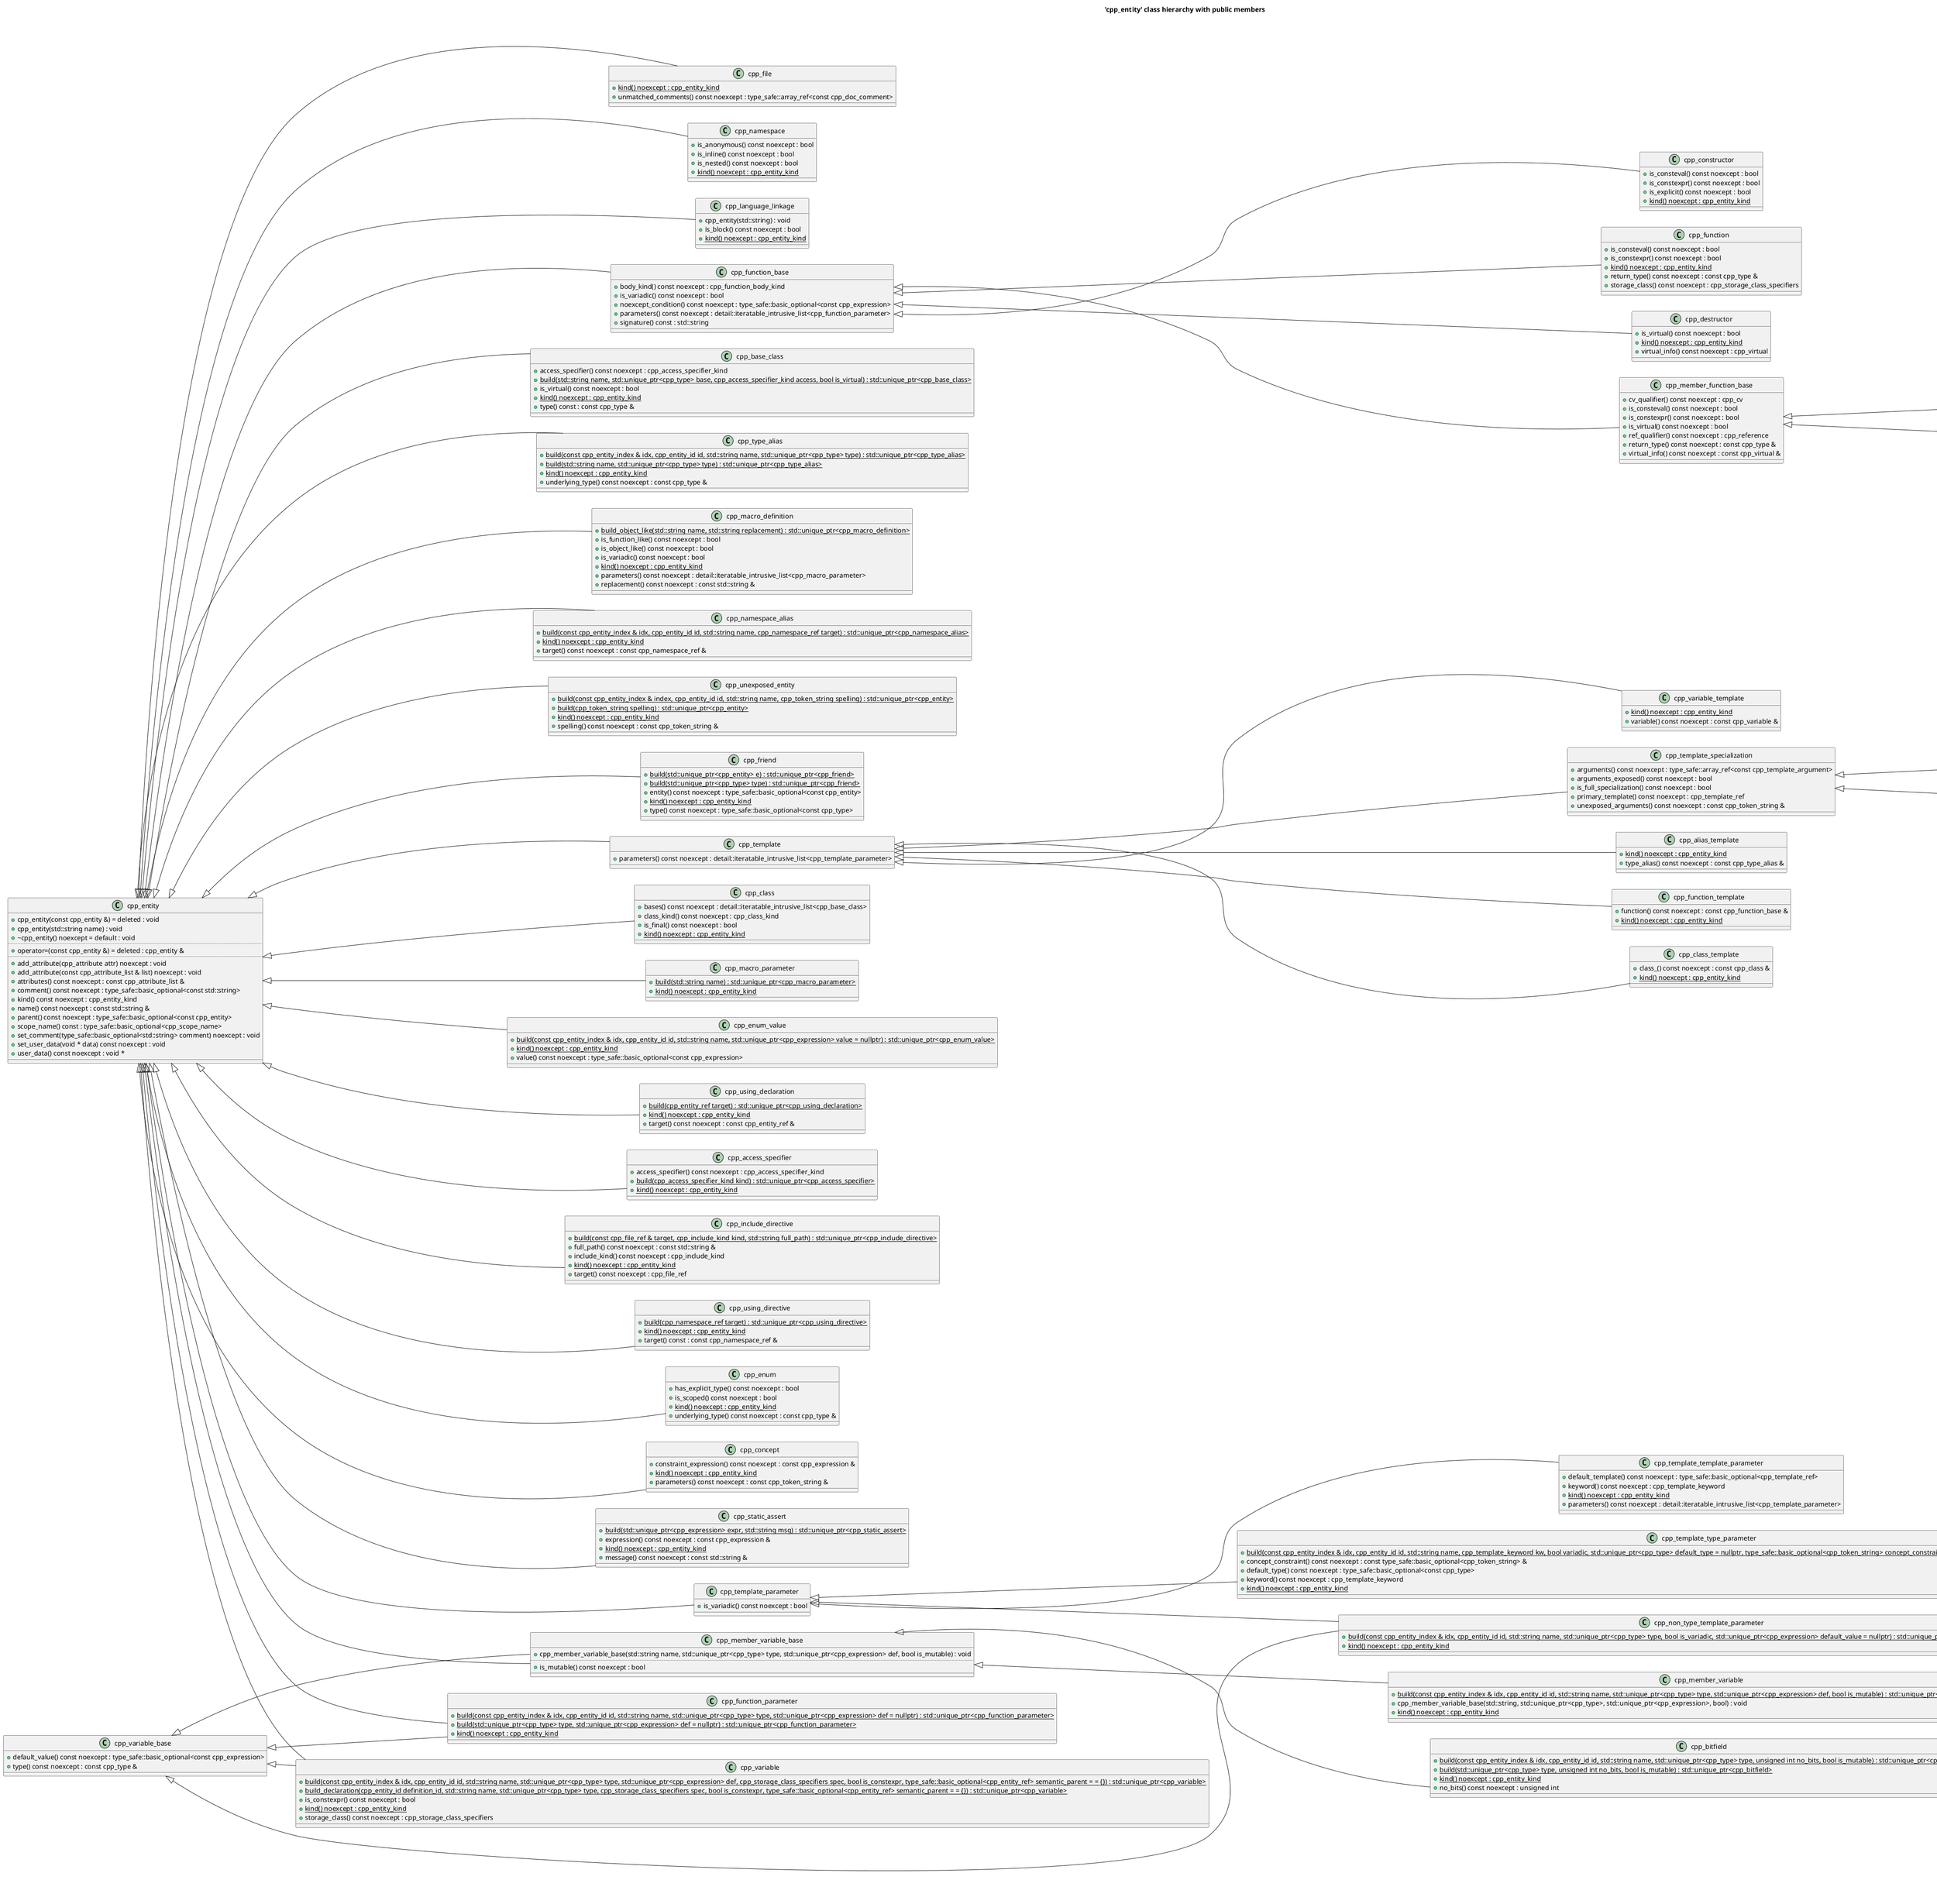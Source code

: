 @startuml
title 'cpp_entity' class hierarchy with public members
left to right direction
class "cpp_entity" as C_0014837562978658247224
class C_0014837562978658247224 [[https://github.com/foonathan/cppast/blob/5329e377ab9b9ab9309e9641f3fcda04366a449a/include/cppast/cpp_entity.hpp#L47{cpp_entity}]] {
+cpp_entity(const cpp_entity &) = deleted : void [[[https://github.com/foonathan/cppast/blob/5329e377ab9b9ab9309e9641f3fcda04366a449a/include/cppast/cpp_entity.hpp#L50{cpp_entity}]]]
+cpp_entity(std::string name) : void [[[https://github.com/foonathan/cppast/blob/5329e377ab9b9ab9309e9641f3fcda04366a449a/include/cppast/cpp_entity.hpp#L155{cpp_entity}]]]
+~cpp_entity() noexcept = default : void [[[https://github.com/foonathan/cppast/blob/5329e377ab9b9ab9309e9641f3fcda04366a449a/include/cppast/cpp_entity.hpp#L53{~cpp_entity}]]]
..
+operator=(const cpp_entity &) = deleted : cpp_entity & [[[https://github.com/foonathan/cppast/blob/5329e377ab9b9ab9309e9641f3fcda04366a449a/include/cppast/cpp_entity.hpp#L51{operator=}]]]
..
+add_attribute(cpp_attribute attr) noexcept : void [[[https://github.com/foonathan/cppast/blob/5329e377ab9b9ab9309e9641f3fcda04366a449a/include/cppast/cpp_entity.hpp#L125{add_attribute}]]]
+add_attribute(const cpp_attribute_list & list) noexcept : void [[[https://github.com/foonathan/cppast/blob/5329e377ab9b9ab9309e9641f3fcda04366a449a/include/cppast/cpp_entity.hpp#L131{add_attribute}]]]
+attributes() const noexcept : const cpp_attribute_list & [[[https://github.com/foonathan/cppast/blob/5329e377ab9b9ab9309e9641f3fcda04366a449a/include/cppast/cpp_entity.hpp#L119{attributes}]]]
+comment() const noexcept : type_safe::basic_optional<const std::string> [[[https://github.com/foonathan/cppast/blob/5329e377ab9b9ab9309e9641f3fcda04366a449a/include/cppast/cpp_entity.hpp#L106{comment}]]]
+kind() const noexcept : cpp_entity_kind [[[https://github.com/foonathan/cppast/blob/5329e377ab9b9ab9309e9641f3fcda04366a449a/include/cppast/cpp_entity.hpp#L56{kind}]]]
+name() const noexcept : const std::string & [[[https://github.com/foonathan/cppast/blob/5329e377ab9b9ab9309e9641f3fcda04366a449a/include/cppast/cpp_entity.hpp#L63{name}]]]
+parent() const noexcept : type_safe::basic_optional<const cpp_entity> [[[https://github.com/foonathan/cppast/blob/5329e377ab9b9ab9309e9641f3fcda04366a449a/include/cppast/cpp_entity.hpp#L76{parent}]]]
+scope_name() const : type_safe::basic_optional<cpp_scope_name> [[[https://github.com/foonathan/cppast/blob/5329e377ab9b9ab9309e9641f3fcda04366a449a/include/cppast/cpp_entity.hpp#L70{scope_name}]]]
+set_comment(type_safe::basic_optional<std::string> comment) noexcept : void [[[https://github.com/foonathan/cppast/blob/5329e377ab9b9ab9309e9641f3fcda04366a449a/include/cppast/cpp_entity.hpp#L113{set_comment}]]]
+set_user_data(void * data) const noexcept : void [[[https://github.com/foonathan/cppast/blob/5329e377ab9b9ab9309e9641f3fcda04366a449a/include/cppast/cpp_entity.hpp#L149{set_user_data}]]]
+user_data() const noexcept : void * [[[https://github.com/foonathan/cppast/blob/5329e377ab9b9ab9309e9641f3fcda04366a449a/include/cppast/cpp_entity.hpp#L137{user_data}]]]
__
}
class "cpp_unexposed_entity" as C_0011598861676029238614
class C_0011598861676029238614 [[https://github.com/foonathan/cppast/blob/5329e377ab9b9ab9309e9641f3fcda04366a449a/include/cppast/cpp_entity.hpp#L187{cpp_unexposed_entity}]] {
{static} +build(const cpp_entity_index & index, cpp_entity_id id, std::string name, cpp_token_string spelling) : std::unique_ptr<cpp_entity> [[[https://github.com/foonathan/cppast/blob/5329e377ab9b9ab9309e9641f3fcda04366a449a/include/cppast/cpp_entity.hpp#L194{build}]]]
{static} +build(cpp_token_string spelling) : std::unique_ptr<cpp_entity> [[[https://github.com/foonathan/cppast/blob/5329e377ab9b9ab9309e9641f3fcda04366a449a/include/cppast/cpp_entity.hpp#L199{build}]]]
{static} +kind() noexcept : cpp_entity_kind [[[https://github.com/foonathan/cppast/blob/5329e377ab9b9ab9309e9641f3fcda04366a449a/include/cppast/cpp_entity.hpp#L190{kind}]]]
+spelling() const noexcept : const cpp_token_string & [[[https://github.com/foonathan/cppast/blob/5329e377ab9b9ab9309e9641f3fcda04366a449a/include/cppast/cpp_entity.hpp#L202{spelling}]]]
__
}
class "cpp_friend" as C_0002424370915184415608
class C_0002424370915184415608 [[https://github.com/foonathan/cppast/blob/5329e377ab9b9ab9309e9641f3fcda04366a449a/include/cppast/cpp_friend.hpp#L19{cpp_friend}]] {
{static} +build(std::unique_ptr<cpp_entity> e) : std::unique_ptr<cpp_friend> [[[https://github.com/foonathan/cppast/blob/5329e377ab9b9ab9309e9641f3fcda04366a449a/include/cppast/cpp_friend.hpp#L27{build}]]]
{static} +build(std::unique_ptr<cpp_type> type) : std::unique_ptr<cpp_friend> [[[https://github.com/foonathan/cppast/blob/5329e377ab9b9ab9309e9641f3fcda04366a449a/include/cppast/cpp_friend.hpp#L34{build}]]]
+entity() const noexcept : type_safe::basic_optional<const cpp_entity> [[[https://github.com/foonathan/cppast/blob/5329e377ab9b9ab9309e9641f3fcda04366a449a/include/cppast/cpp_friend.hpp#L40{entity}]]]
{static} +kind() noexcept : cpp_entity_kind [[[https://github.com/foonathan/cppast/blob/5329e377ab9b9ab9309e9641f3fcda04366a449a/include/cppast/cpp_friend.hpp#L22{kind}]]]
+type() const noexcept : type_safe::basic_optional<const cpp_type> [[[https://github.com/foonathan/cppast/blob/5329e377ab9b9ab9309e9641f3fcda04366a449a/include/cppast/cpp_friend.hpp#L48{type}]]]
__
}
class "cpp_template" as C_0000056978405368650305
class C_0000056978405368650305 [[https://github.com/foonathan/cppast/blob/5329e377ab9b9ab9309e9641f3fcda04366a449a/include/cppast/cpp_template.hpp#L21{cpp_template}]] {
+parameters() const noexcept : detail::iteratable_intrusive_list<cpp_template_parameter> [[[https://github.com/foonathan/cppast/blob/5329e377ab9b9ab9309e9641f3fcda04366a449a/include/cppast/cpp_template.hpp#L26{parameters}]]]
__
}
class "cpp_constructor" as C_0000744208881657781993
class C_0000744208881657781993 [[https://github.com/foonathan/cppast/blob/5329e377ab9b9ab9309e9641f3fcda04366a449a/include/cppast/cpp_member_function.hpp#L232{cpp_constructor}]] {
+is_consteval() const noexcept : bool [[[https://github.com/foonathan/cppast/blob/5329e377ab9b9ab9309e9641f3fcda04366a449a/include/cppast/cpp_member_function.hpp#L275{is_consteval}]]]
+is_constexpr() const noexcept : bool [[[https://github.com/foonathan/cppast/blob/5329e377ab9b9ab9309e9641f3fcda04366a449a/include/cppast/cpp_member_function.hpp#L269{is_constexpr}]]]
+is_explicit() const noexcept : bool [[[https://github.com/foonathan/cppast/blob/5329e377ab9b9ab9309e9641f3fcda04366a449a/include/cppast/cpp_member_function.hpp#L263{is_explicit}]]]
{static} +kind() noexcept : cpp_entity_kind [[[https://github.com/foonathan/cppast/blob/5329e377ab9b9ab9309e9641f3fcda04366a449a/include/cppast/cpp_member_function.hpp#L235{kind}]]]
__
}
class "cpp_variable_base" as C_0001476801060215450073
class C_0001476801060215450073 [[https://github.com/foonathan/cppast/blob/5329e377ab9b9ab9309e9641f3fcda04366a449a/include/cppast/cpp_variable_base.hpp#L16{cpp_variable_base}]] {
+default_value() const noexcept : type_safe::basic_optional<const cpp_expression> [[[https://github.com/foonathan/cppast/blob/5329e377ab9b9ab9309e9641f3fcda04366a449a/include/cppast/cpp_variable_base.hpp#L26{default_value}]]]
+type() const noexcept : const cpp_type & [[[https://github.com/foonathan/cppast/blob/5329e377ab9b9ab9309e9641f3fcda04366a449a/include/cppast/cpp_variable_base.hpp#L20{type}]]]
__
}
class "cpp_member_function" as C_0001638276770736048147
class C_0001638276770736048147 [[https://github.com/foonathan/cppast/blob/5329e377ab9b9ab9309e9641f3fcda04366a449a/include/cppast/cpp_member_function.hpp#L169{cpp_member_function}]] {
{static} +kind() noexcept : cpp_entity_kind [[[https://github.com/foonathan/cppast/blob/5329e377ab9b9ab9309e9641f3fcda04366a449a/include/cppast/cpp_member_function.hpp#L172{kind}]]]
__
}
class "cpp_class_template" as C_0002839554221933236183
class C_0002839554221933236183 [[https://github.com/foonathan/cppast/blob/5329e377ab9b9ab9309e9641f3fcda04366a449a/include/cppast/cpp_class_template.hpp#L13{cpp_class_template}]] {
+class_() const noexcept : const cpp_class & [[[https://github.com/foonathan/cppast/blob/5329e377ab9b9ab9309e9641f3fcda04366a449a/include/cppast/cpp_class_template.hpp#L26{class_}]]]
{static} +kind() noexcept : cpp_entity_kind [[[https://github.com/foonathan/cppast/blob/5329e377ab9b9ab9309e9641f3fcda04366a449a/include/cppast/cpp_class_template.hpp#L16{kind}]]]
__
}
class "cpp_class" as C_0003247661836250681946
class C_0003247661836250681946 [[https://github.com/foonathan/cppast/blob/5329e377ab9b9ab9309e9641f3fcda04366a449a/include/cppast/cpp_class.hpp#L118{cpp_class}]] {
+bases() const noexcept : detail::iteratable_intrusive_list<cpp_base_class> [[[https://github.com/foonathan/cppast/blob/5329e377ab9b9ab9309e9641f3fcda04366a449a/include/cppast/cpp_class.hpp#L210{bases}]]]
+class_kind() const noexcept : cpp_class_kind [[[https://github.com/foonathan/cppast/blob/5329e377ab9b9ab9309e9641f3fcda04366a449a/include/cppast/cpp_class.hpp#L198{class_kind}]]]
+is_final() const noexcept : bool [[[https://github.com/foonathan/cppast/blob/5329e377ab9b9ab9309e9641f3fcda04366a449a/include/cppast/cpp_class.hpp#L204{is_final}]]]
{static} +kind() noexcept : cpp_entity_kind [[[https://github.com/foonathan/cppast/blob/5329e377ab9b9ab9309e9641f3fcda04366a449a/include/cppast/cpp_class.hpp#L123{kind}]]]
__
}
class "cpp_macro_parameter" as C_0003851227765737185001
class C_0003851227765737185001 [[https://github.com/foonathan/cppast/blob/5329e377ab9b9ab9309e9641f3fcda04366a449a/include/cppast/cpp_preprocessor.hpp#L15{cpp_macro_parameter}]] {
{static} +build(std::string name) : std::unique_ptr<cpp_macro_parameter> [[[https://github.com/foonathan/cppast/blob/5329e377ab9b9ab9309e9641f3fcda04366a449a/include/cppast/cpp_preprocessor.hpp#L23{build}]]]
{static} +kind() noexcept : cpp_entity_kind [[[https://github.com/foonathan/cppast/blob/5329e377ab9b9ab9309e9641f3fcda04366a449a/include/cppast/cpp_preprocessor.hpp#L18{kind}]]]
__
}
class "cpp_variable_template" as C_0004230719769475287964
class C_0004230719769475287964 [[https://github.com/foonathan/cppast/blob/5329e377ab9b9ab9309e9641f3fcda04366a449a/include/cppast/cpp_variable_template.hpp#L13{cpp_variable_template}]] {
{static} +kind() noexcept : cpp_entity_kind [[[https://github.com/foonathan/cppast/blob/5329e377ab9b9ab9309e9641f3fcda04366a449a/include/cppast/cpp_variable_template.hpp#L16{kind}]]]
+variable() const noexcept : const cpp_variable & [[[https://github.com/foonathan/cppast/blob/5329e377ab9b9ab9309e9641f3fcda04366a449a/include/cppast/cpp_variable_template.hpp#L26{variable}]]]
__
}
class "cpp_template_specialization" as C_0004233610848520158216
class C_0004233610848520158216 [[https://github.com/foonathan/cppast/blob/5329e377ab9b9ab9309e9641f3fcda04366a449a/include/cppast/cpp_template.hpp#L177{cpp_template_specialization}]] {
+arguments() const noexcept : type_safe::array_ref<const cpp_template_argument> [[[https://github.com/foonathan/cppast/blob/5329e377ab9b9ab9309e9641f3fcda04366a449a/include/cppast/cpp_template.hpp#L196{arguments}]]]
+arguments_exposed() const noexcept : bool [[[https://github.com/foonathan/cppast/blob/5329e377ab9b9ab9309e9641f3fcda04366a449a/include/cppast/cpp_template.hpp#L187{arguments_exposed}]]]
+is_full_specialization() const noexcept : bool [[[https://github.com/foonathan/cppast/blob/5329e377ab9b9ab9309e9641f3fcda04366a449a/include/cppast/cpp_template.hpp#L212{is_full_specialization}]]]
+primary_template() const noexcept : cpp_template_ref [[[https://github.com/foonathan/cppast/blob/5329e377ab9b9ab9309e9641f3fcda04366a449a/include/cppast/cpp_template.hpp#L181{primary_template}]]]
+unexposed_arguments() const noexcept : const cpp_token_string & [[[https://github.com/foonathan/cppast/blob/5329e377ab9b9ab9309e9641f3fcda04366a449a/include/cppast/cpp_template.hpp#L206{unexposed_arguments}]]]
__
}
class "cpp_enum_value" as C_0004557712457062916037
class C_0004557712457062916037 [[https://github.com/foonathan/cppast/blob/5329e377ab9b9ab9309e9641f3fcda04366a449a/include/cppast/cpp_enum.hpp#L21{cpp_enum_value}]] {
{static} +build(const cpp_entity_index & idx, cpp_entity_id id, std::string name, std::unique_ptr<cpp_expression> value = nullptr) : std::unique_ptr<cpp_enum_value> [[[https://github.com/foonathan/cppast/blob/5329e377ab9b9ab9309e9641f3fcda04366a449a/include/cppast/cpp_enum.hpp#L28{build}]]]
{static} +kind() noexcept : cpp_entity_kind [[[https://github.com/foonathan/cppast/blob/5329e377ab9b9ab9309e9641f3fcda04366a449a/include/cppast/cpp_enum.hpp#L24{kind}]]]
+value() const noexcept : type_safe::basic_optional<const cpp_expression> [[[https://github.com/foonathan/cppast/blob/5329e377ab9b9ab9309e9641f3fcda04366a449a/include/cppast/cpp_enum.hpp#L34{value}]]]
__
}
class "cpp_using_declaration" as C_0004873264564117253886
class C_0004873264564117253886 [[https://github.com/foonathan/cppast/blob/5329e377ab9b9ab9309e9641f3fcda04366a449a/include/cppast/cpp_namespace.hpp#L164{cpp_using_declaration}]] {
{static} +build(cpp_entity_ref target) : std::unique_ptr<cpp_using_declaration> [[[https://github.com/foonathan/cppast/blob/5329e377ab9b9ab9309e9641f3fcda04366a449a/include/cppast/cpp_namespace.hpp#L172{build}]]]
{static} +kind() noexcept : cpp_entity_kind [[[https://github.com/foonathan/cppast/blob/5329e377ab9b9ab9309e9641f3fcda04366a449a/include/cppast/cpp_namespace.hpp#L167{kind}]]]
+target() const noexcept : const cpp_entity_ref & [[[https://github.com/foonathan/cppast/blob/5329e377ab9b9ab9309e9641f3fcda04366a449a/include/cppast/cpp_namespace.hpp#L179{target}]]]
__
}
class "cpp_access_specifier" as C_0005654748856299689229
class C_0005654748856299689229 [[https://github.com/foonathan/cppast/blob/5329e377ab9b9ab9309e9641f3fcda04366a449a/include/cppast/cpp_class.hpp#L37{cpp_access_specifier}]] {
+access_specifier() const noexcept : cpp_access_specifier_kind [[[https://github.com/foonathan/cppast/blob/5329e377ab9b9ab9309e9641f3fcda04366a449a/include/cppast/cpp_class.hpp#L51{access_specifier}]]]
{static} +build(cpp_access_specifier_kind kind) : std::unique_ptr<cpp_access_specifier> [[[https://github.com/foonathan/cppast/blob/5329e377ab9b9ab9309e9641f3fcda04366a449a/include/cppast/cpp_class.hpp#L45{build}]]]
{static} +kind() noexcept : cpp_entity_kind [[[https://github.com/foonathan/cppast/blob/5329e377ab9b9ab9309e9641f3fcda04366a449a/include/cppast/cpp_class.hpp#L40{kind}]]]
__
}
class "cpp_include_directive" as C_0005687090430143692961
class C_0005687090430143692961 [[https://github.com/foonathan/cppast/blob/5329e377ab9b9ab9309e9641f3fcda04366a449a/include/cppast/cpp_preprocessor.hpp#L154{cpp_include_directive}]] {
{static} +build(const cpp_file_ref & target, cpp_include_kind kind, std::string full_path) : std::unique_ptr<cpp_include_directive> [[[https://github.com/foonathan/cppast/blob/5329e377ab9b9ab9309e9641f3fcda04366a449a/include/cppast/cpp_preprocessor.hpp#L162{build}]]]
+full_path() const noexcept : const std::string & [[[https://github.com/foonathan/cppast/blob/5329e377ab9b9ab9309e9641f3fcda04366a449a/include/cppast/cpp_preprocessor.hpp#L183{full_path}]]]
+include_kind() const noexcept : cpp_include_kind [[[https://github.com/foonathan/cppast/blob/5329e377ab9b9ab9309e9641f3fcda04366a449a/include/cppast/cpp_preprocessor.hpp#L177{include_kind}]]]
{static} +kind() noexcept : cpp_entity_kind [[[https://github.com/foonathan/cppast/blob/5329e377ab9b9ab9309e9641f3fcda04366a449a/include/cppast/cpp_preprocessor.hpp#L157{kind}]]]
+target() const noexcept : cpp_file_ref [[[https://github.com/foonathan/cppast/blob/5329e377ab9b9ab9309e9641f3fcda04366a449a/include/cppast/cpp_preprocessor.hpp#L171{target}]]]
__
}
class "cpp_template_template_parameter" as C_0006031188480135369622
class C_0006031188480135369622 [[https://github.com/foonathan/cppast/blob/5329e377ab9b9ab9309e9641f3fcda04366a449a/include/cppast/cpp_template_parameter.hpp#L173{cpp_template_template_parameter}]] {
+default_template() const noexcept : type_safe::basic_optional<cpp_template_ref> [[[https://github.com/foonathan/cppast/blob/5329e377ab9b9ab9309e9641f3fcda04366a449a/include/cppast/cpp_template_parameter.hpp#L234{default_template}]]]
+keyword() const noexcept : cpp_template_keyword [[[https://github.com/foonathan/cppast/blob/5329e377ab9b9ab9309e9641f3fcda04366a449a/include/cppast/cpp_template_parameter.hpp#L228{keyword}]]]
{static} +kind() noexcept : cpp_entity_kind [[[https://github.com/foonathan/cppast/blob/5329e377ab9b9ab9309e9641f3fcda04366a449a/include/cppast/cpp_template_parameter.hpp#L176{kind}]]]
+parameters() const noexcept : detail::iteratable_intrusive_list<cpp_template_parameter> [[[https://github.com/foonathan/cppast/blob/5329e377ab9b9ab9309e9641f3fcda04366a449a/include/cppast/cpp_template_parameter.hpp#L222{parameters}]]]
__
}
class "cpp_using_directive" as C_0007075944699303142096
class C_0007075944699303142096 [[https://github.com/foonathan/cppast/blob/5329e377ab9b9ab9309e9641f3fcda04366a449a/include/cppast/cpp_namespace.hpp#L133{cpp_using_directive}]] {
{static} +build(cpp_namespace_ref target) : std::unique_ptr<cpp_using_directive> [[[https://github.com/foonathan/cppast/blob/5329e377ab9b9ab9309e9641f3fcda04366a449a/include/cppast/cpp_namespace.hpp#L141{build}]]]
{static} +kind() noexcept : cpp_entity_kind [[[https://github.com/foonathan/cppast/blob/5329e377ab9b9ab9309e9641f3fcda04366a449a/include/cppast/cpp_namespace.hpp#L136{kind}]]]
+target() const : const cpp_namespace_ref & [[[https://github.com/foonathan/cppast/blob/5329e377ab9b9ab9309e9641f3fcda04366a449a/include/cppast/cpp_namespace.hpp#L147{target}]]]
__
}
class "cpp_enum" as C_0007312676154739140870
class C_0007312676154739140870 [[https://github.com/foonathan/cppast/blob/5329e377ab9b9ab9309e9641f3fcda04366a449a/include/cppast/cpp_enum.hpp#L53{cpp_enum}]] {
+has_explicit_type() const noexcept : bool [[[https://github.com/foonathan/cppast/blob/5329e377ab9b9ab9309e9641f3fcda04366a449a/include/cppast/cpp_enum.hpp#L114{has_explicit_type}]]]
+is_scoped() const noexcept : bool [[[https://github.com/foonathan/cppast/blob/5329e377ab9b9ab9309e9641f3fcda04366a449a/include/cppast/cpp_enum.hpp#L120{is_scoped}]]]
{static} +kind() noexcept : cpp_entity_kind [[[https://github.com/foonathan/cppast/blob/5329e377ab9b9ab9309e9641f3fcda04366a449a/include/cppast/cpp_enum.hpp#L58{kind}]]]
+underlying_type() const noexcept : const cpp_type & [[[https://github.com/foonathan/cppast/blob/5329e377ab9b9ab9309e9641f3fcda04366a449a/include/cppast/cpp_enum.hpp#L108{underlying_type}]]]
__
}
class "cpp_alias_template" as C_0007597908654956310057
class C_0007597908654956310057 [[https://github.com/foonathan/cppast/blob/5329e377ab9b9ab9309e9641f3fcda04366a449a/include/cppast/cpp_alias_template.hpp#L13{cpp_alias_template}]] {
{static} +kind() noexcept : cpp_entity_kind [[[https://github.com/foonathan/cppast/blob/5329e377ab9b9ab9309e9641f3fcda04366a449a/include/cppast/cpp_alias_template.hpp#L16{kind}]]]
+type_alias() const noexcept : const cpp_type_alias & [[[https://github.com/foonathan/cppast/blob/5329e377ab9b9ab9309e9641f3fcda04366a449a/include/cppast/cpp_alias_template.hpp#L26{type_alias}]]]
__
}
class "cpp_concept" as C_0008120007476062488875
class C_0008120007476062488875 [[https://github.com/foonathan/cppast/blob/5329e377ab9b9ab9309e9641f3fcda04366a449a/include/cppast/cpp_concept.hpp#L17{cpp_concept}]] {
+constraint_expression() const noexcept : const cpp_expression & [[[https://github.com/foonathan/cppast/blob/5329e377ab9b9ab9309e9641f3fcda04366a449a/include/cppast/cpp_concept.hpp#L29{constraint_expression}]]]
{static} +kind() noexcept : cpp_entity_kind [[[https://github.com/foonathan/cppast/blob/5329e377ab9b9ab9309e9641f3fcda04366a449a/include/cppast/cpp_concept.hpp#L20{kind}]]]
+parameters() const noexcept : const cpp_token_string & [[[https://github.com/foonathan/cppast/blob/5329e377ab9b9ab9309e9641f3fcda04366a449a/include/cppast/cpp_concept.hpp#L23{parameters}]]]
__
}
class "cpp_function" as C_0008238402371001678400
class C_0008238402371001678400 [[https://github.com/foonathan/cppast/blob/5329e377ab9b9ab9309e9641f3fcda04366a449a/include/cppast/cpp_function.hpp#L201{cpp_function}]] {
+is_consteval() const noexcept : bool [[[https://github.com/foonathan/cppast/blob/5329e377ab9b9ab9309e9641f3fcda04366a449a/include/cppast/cpp_function.hpp#L257{is_consteval}]]]
+is_constexpr() const noexcept : bool [[[https://github.com/foonathan/cppast/blob/5329e377ab9b9ab9309e9641f3fcda04366a449a/include/cppast/cpp_function.hpp#L251{is_constexpr}]]]
{static} +kind() noexcept : cpp_entity_kind [[[https://github.com/foonathan/cppast/blob/5329e377ab9b9ab9309e9641f3fcda04366a449a/include/cppast/cpp_function.hpp#L204{kind}]]]
+return_type() const noexcept : const cpp_type & [[[https://github.com/foonathan/cppast/blob/5329e377ab9b9ab9309e9641f3fcda04366a449a/include/cppast/cpp_function.hpp#L237{return_type}]]]
+storage_class() const noexcept : cpp_storage_class_specifiers [[[https://github.com/foonathan/cppast/blob/5329e377ab9b9ab9309e9641f3fcda04366a449a/include/cppast/cpp_function.hpp#L245{storage_class}]]]
__
}
class "cpp_static_assert" as C_0008285094756580070255
class C_0008285094756580070255 [[https://github.com/foonathan/cppast/blob/5329e377ab9b9ab9309e9641f3fcda04366a449a/include/cppast/cpp_static_assert.hpp#L12{cpp_static_assert}]] {
{static} +build(std::unique_ptr<cpp_expression> expr, std::string msg) : std::unique_ptr<cpp_static_assert> [[[https://github.com/foonathan/cppast/blob/5329e377ab9b9ab9309e9641f3fcda04366a449a/include/cppast/cpp_static_assert.hpp#L19{build}]]]
+expression() const noexcept : const cpp_expression & [[[https://github.com/foonathan/cppast/blob/5329e377ab9b9ab9309e9641f3fcda04366a449a/include/cppast/cpp_static_assert.hpp#L27{expression}]]]
{static} +kind() noexcept : cpp_entity_kind [[[https://github.com/foonathan/cppast/blob/5329e377ab9b9ab9309e9641f3fcda04366a449a/include/cppast/cpp_static_assert.hpp#L15{kind}]]]
+message() const noexcept : const std::string & [[[https://github.com/foonathan/cppast/blob/5329e377ab9b9ab9309e9641f3fcda04366a449a/include/cppast/cpp_static_assert.hpp#L33{message}]]]
__
}
class "cpp_bitfield" as C_0009136645971418938112
class C_0009136645971418938112 [[https://github.com/foonathan/cppast/blob/5329e377ab9b9ab9309e9641f3fcda04366a449a/include/cppast/cpp_member_variable.hpp#L53{cpp_bitfield}]] {
{static} +build(const cpp_entity_index & idx, cpp_entity_id id, std::string name, std::unique_ptr<cpp_type> type, unsigned int no_bits, bool is_mutable) : std::unique_ptr<cpp_bitfield> [[[https://github.com/foonathan/cppast/blob/5329e377ab9b9ab9309e9641f3fcda04366a449a/include/cppast/cpp_member_variable.hpp#L60{build}]]]
{static} +build(std::unique_ptr<cpp_type> type, unsigned int no_bits, bool is_mutable) : std::unique_ptr<cpp_bitfield> [[[https://github.com/foonathan/cppast/blob/5329e377ab9b9ab9309e9641f3fcda04366a449a/include/cppast/cpp_member_variable.hpp#L66{build}]]]
{static} +kind() noexcept : cpp_entity_kind [[[https://github.com/foonathan/cppast/blob/5329e377ab9b9ab9309e9641f3fcda04366a449a/include/cppast/cpp_member_variable.hpp#L56{kind}]]]
+no_bits() const noexcept : unsigned int [[[https://github.com/foonathan/cppast/blob/5329e377ab9b9ab9309e9641f3fcda04366a449a/include/cppast/cpp_member_variable.hpp#L70{no_bits}]]]
__
}
class "cpp_template_parameter" as C_0009267542389196346145
class C_0009267542389196346145 [[https://github.com/foonathan/cppast/blob/5329e377ab9b9ab9309e9641f3fcda04366a449a/include/cppast/cpp_template_parameter.hpp#L17{cpp_template_parameter}]] {
+is_variadic() const noexcept : bool [[[https://github.com/foonathan/cppast/blob/5329e377ab9b9ab9309e9641f3fcda04366a449a/include/cppast/cpp_template_parameter.hpp#L21{is_variadic}]]]
__
}
class "cpp_function_base" as C_0009784562603582606826
class C_0009784562603582606826 [[https://github.com/foonathan/cppast/blob/5329e377ab9b9ab9309e9641f3fcda04366a449a/include/cppast/cpp_function.hpp#L68{cpp_function_base}]] {
+body_kind() const noexcept : cpp_function_body_kind [[[https://github.com/foonathan/cppast/blob/5329e377ab9b9ab9309e9641f3fcda04366a449a/include/cppast/cpp_function.hpp#L80{body_kind}]]]
+is_variadic() const noexcept : bool [[[https://github.com/foonathan/cppast/blob/5329e377ab9b9ab9309e9641f3fcda04366a449a/include/cppast/cpp_function.hpp#L95{is_variadic}]]]
+noexcept_condition() const noexcept : type_safe::basic_optional<const cpp_expression> [[[https://github.com/foonathan/cppast/blob/5329e377ab9b9ab9309e9641f3fcda04366a449a/include/cppast/cpp_function.hpp#L89{noexcept_condition}]]]
+parameters() const noexcept : detail::iteratable_intrusive_list<cpp_function_parameter> [[[https://github.com/foonathan/cppast/blob/5329e377ab9b9ab9309e9641f3fcda04366a449a/include/cppast/cpp_function.hpp#L73{parameters}]]]
+signature() const : std::string [[[https://github.com/foonathan/cppast/blob/5329e377ab9b9ab9309e9641f3fcda04366a449a/include/cppast/cpp_function.hpp#L103{signature}]]]
__
}
class "cpp_file" as C_0009988748056411922181
class C_0009988748056411922181 [[https://github.com/foonathan/cppast/blob/5329e377ab9b9ab9309e9641f3fcda04366a449a/include/cppast/cpp_file.hpp#L27{cpp_file}]] {
{static} +kind() noexcept : cpp_entity_kind [[[https://github.com/foonathan/cppast/blob/5329e377ab9b9ab9309e9641f3fcda04366a449a/include/cppast/cpp_file.hpp#L30{kind}]]]
+unmatched_comments() const noexcept : type_safe::array_ref<const cpp_doc_comment> [[[https://github.com/foonathan/cppast/blob/5329e377ab9b9ab9309e9641f3fcda04366a449a/include/cppast/cpp_file.hpp#L71{unmatched_comments}]]]
__
}
class "cpp_member_variable_base" as C_0010327243877904530778
class C_0010327243877904530778 [[https://github.com/foonathan/cppast/blob/5329e377ab9b9ab9309e9641f3fcda04366a449a/include/cppast/cpp_member_variable.hpp#L13{cpp_member_variable_base}]] {
+cpp_member_variable_base(std::string name, std::unique_ptr<cpp_type> type, std::unique_ptr<cpp_expression> def, bool is_mutable) : void [[[https://github.com/foonathan/cppast/blob/5329e377ab9b9ab9309e9641f3fcda04366a449a/include/cppast/cpp_member_variable.hpp#L22{cpp_member_variable_base}]]]
..
+is_mutable() const noexcept : bool [[[https://github.com/foonathan/cppast/blob/5329e377ab9b9ab9309e9641f3fcda04366a449a/include/cppast/cpp_member_variable.hpp#L17{is_mutable}]]]
__
}
class "cpp_namespace" as C_0010549045533069850854
class C_0010549045533069850854 [[https://github.com/foonathan/cppast/blob/5329e377ab9b9ab9309e9641f3fcda04366a449a/include/cppast/cpp_namespace.hpp#L15{cpp_namespace}]] {
+is_anonymous() const noexcept : bool [[[https://github.com/foonathan/cppast/blob/5329e377ab9b9ab9309e9641f3fcda04366a449a/include/cppast/cpp_namespace.hpp#L68{is_anonymous}]]]
+is_inline() const noexcept : bool [[[https://github.com/foonathan/cppast/blob/5329e377ab9b9ab9309e9641f3fcda04366a449a/include/cppast/cpp_namespace.hpp#L56{is_inline}]]]
+is_nested() const noexcept : bool [[[https://github.com/foonathan/cppast/blob/5329e377ab9b9ab9309e9641f3fcda04366a449a/include/cppast/cpp_namespace.hpp#L62{is_nested}]]]
{static} +kind() noexcept : cpp_entity_kind [[[https://github.com/foonathan/cppast/blob/5329e377ab9b9ab9309e9641f3fcda04366a449a/include/cppast/cpp_namespace.hpp#L19{kind}]]]
__
}
class "cpp_function_parameter" as C_0010820776029759690744
class C_0010820776029759690744 [[https://github.com/foonathan/cppast/blob/5329e377ab9b9ab9309e9641f3fcda04366a449a/include/cppast/cpp_function.hpp#L16{cpp_function_parameter}]] {
{static} +build(const cpp_entity_index & idx, cpp_entity_id id, std::string name, std::unique_ptr<cpp_type> type, std::unique_ptr<cpp_expression> def = nullptr) : std::unique_ptr<cpp_function_parameter> [[[https://github.com/foonathan/cppast/blob/5329e377ab9b9ab9309e9641f3fcda04366a449a/include/cppast/cpp_function.hpp#L22{build}]]]
{static} +build(std::unique_ptr<cpp_type> type, std::unique_ptr<cpp_expression> def = nullptr) : std::unique_ptr<cpp_function_parameter> [[[https://github.com/foonathan/cppast/blob/5329e377ab9b9ab9309e9641f3fcda04366a449a/include/cppast/cpp_function.hpp#L30{build}]]]
{static} +kind() noexcept : cpp_entity_kind [[[https://github.com/foonathan/cppast/blob/5329e377ab9b9ab9309e9641f3fcda04366a449a/include/cppast/cpp_function.hpp#L19{kind}]]]
__
}
class "cpp_language_linkage" as C_0010950920259104279349
class C_0010950920259104279349 [[https://github.com/foonathan/cppast/blob/5329e377ab9b9ab9309e9641f3fcda04366a449a/include/cppast/cpp_language_linkage.hpp#L13{cpp_language_linkage}]] {
+cpp_entity(std::string) : void [[[https://github.com/foonathan/cppast/blob/5329e377ab9b9ab9309e9641f3fcda04366a449a/include/cppast/cpp_language_linkage.hpp#L53{cpp_entity}]]]
+is_block() const noexcept : bool [[[https://github.com/foonathan/cppast/blob/5329e377ab9b9ab9309e9641f3fcda04366a449a/include/cppast/cpp_language_linkage.hpp#L50{is_block}]]]
{static} +kind() noexcept : cpp_entity_kind [[[https://github.com/foonathan/cppast/blob/5329e377ab9b9ab9309e9641f3fcda04366a449a/include/cppast/cpp_language_linkage.hpp#L17{kind}]]]
__
}
class "cpp_function_template" as C_0011606065587562226682
class C_0011606065587562226682 [[https://github.com/foonathan/cppast/blob/5329e377ab9b9ab9309e9641f3fcda04366a449a/include/cppast/cpp_function_template.hpp#L13{cpp_function_template}]] {
+function() const noexcept : const cpp_function_base & [[[https://github.com/foonathan/cppast/blob/5329e377ab9b9ab9309e9641f3fcda04366a449a/include/cppast/cpp_function_template.hpp#L26{function}]]]
{static} +kind() noexcept : cpp_entity_kind [[[https://github.com/foonathan/cppast/blob/5329e377ab9b9ab9309e9641f3fcda04366a449a/include/cppast/cpp_function_template.hpp#L16{kind}]]]
__
}
class "cpp_non_type_template_parameter" as C_0011690277265699054121
class C_0011690277265699054121 [[https://github.com/foonathan/cppast/blob/5329e377ab9b9ab9309e9641f3fcda04366a449a/include/cppast/cpp_template_parameter.hpp#L137{cpp_non_type_template_parameter}]] {
{static} +build(const cpp_entity_index & idx, cpp_entity_id id, std::string name, std::unique_ptr<cpp_type> type, bool is_variadic, std::unique_ptr<cpp_expression> default_value = nullptr) : std::unique_ptr<cpp_non_type_template_parameter> [[[https://github.com/foonathan/cppast/blob/5329e377ab9b9ab9309e9641f3fcda04366a449a/include/cppast/cpp_template_parameter.hpp#L145{build}]]]
{static} +kind() noexcept : cpp_entity_kind [[[https://github.com/foonathan/cppast/blob/5329e377ab9b9ab9309e9641f3fcda04366a449a/include/cppast/cpp_template_parameter.hpp#L141{kind}]]]
__
}
class "cpp_base_class" as C_0012106362760772955090
class C_0012106362760772955090 [[https://github.com/foonathan/cppast/blob/5329e377ab9b9ab9309e9641f3fcda04366a449a/include/cppast/cpp_class.hpp#L67{cpp_base_class}]] {
+access_specifier() const noexcept : cpp_access_specifier_kind [[[https://github.com/foonathan/cppast/blob/5329e377ab9b9ab9309e9641f3fcda04366a449a/include/cppast/cpp_class.hpp#L89{access_specifier}]]]
{static} +build(std::string name, std::unique_ptr<cpp_type> base, cpp_access_specifier_kind access, bool is_virtual) : std::unique_ptr<cpp_base_class> [[[https://github.com/foonathan/cppast/blob/5329e377ab9b9ab9309e9641f3fcda04366a449a/include/cppast/cpp_class.hpp#L75{build}]]]
+is_virtual() const noexcept : bool [[[https://github.com/foonathan/cppast/blob/5329e377ab9b9ab9309e9641f3fcda04366a449a/include/cppast/cpp_class.hpp#L95{is_virtual}]]]
{static} +kind() noexcept : cpp_entity_kind [[[https://github.com/foonathan/cppast/blob/5329e377ab9b9ab9309e9641f3fcda04366a449a/include/cppast/cpp_class.hpp#L70{kind}]]]
+type() const : const cpp_type & [[[https://github.com/foonathan/cppast/blob/5329e377ab9b9ab9309e9641f3fcda04366a449a/include/cppast/cpp_class.hpp#L83{type}]]]
__
}
class "cpp_destructor" as C_0012177656741415012122
class C_0012177656741415012122 [[https://github.com/foonathan/cppast/blob/5329e377ab9b9ab9309e9641f3fcda04366a449a/include/cppast/cpp_member_function.hpp#L295{cpp_destructor}]] {
+is_virtual() const noexcept : bool [[[https://github.com/foonathan/cppast/blob/5329e377ab9b9ab9309e9641f3fcda04366a449a/include/cppast/cpp_member_function.hpp#L318{is_virtual}]]]
{static} +kind() noexcept : cpp_entity_kind [[[https://github.com/foonathan/cppast/blob/5329e377ab9b9ab9309e9641f3fcda04366a449a/include/cppast/cpp_member_function.hpp#L298{kind}]]]
+virtual_info() const noexcept : cpp_virtual [[[https://github.com/foonathan/cppast/blob/5329e377ab9b9ab9309e9641f3fcda04366a449a/include/cppast/cpp_member_function.hpp#L324{virtual_info}]]]
__
}
class "cpp_type_alias" as C_0013221475101342136913
class C_0013221475101342136913 [[https://github.com/foonathan/cppast/blob/5329e377ab9b9ab9309e9641f3fcda04366a449a/include/cppast/cpp_type_alias.hpp#L14{cpp_type_alias}]] {
{static} +build(const cpp_entity_index & idx, cpp_entity_id id, std::string name, std::unique_ptr<cpp_type> type) : std::unique_ptr<cpp_type_alias> [[[https://github.com/foonathan/cppast/blob/5329e377ab9b9ab9309e9641f3fcda04366a449a/include/cppast/cpp_type_alias.hpp#L20{build}]]]
{static} +build(std::string name, std::unique_ptr<cpp_type> type) : std::unique_ptr<cpp_type_alias> [[[https://github.com/foonathan/cppast/blob/5329e377ab9b9ab9309e9641f3fcda04366a449a/include/cppast/cpp_type_alias.hpp#L25{build}]]]
{static} +kind() noexcept : cpp_entity_kind [[[https://github.com/foonathan/cppast/blob/5329e377ab9b9ab9309e9641f3fcda04366a449a/include/cppast/cpp_type_alias.hpp#L17{kind}]]]
+underlying_type() const noexcept : const cpp_type & [[[https://github.com/foonathan/cppast/blob/5329e377ab9b9ab9309e9641f3fcda04366a449a/include/cppast/cpp_type_alias.hpp#L28{underlying_type}]]]
__
}
class "cpp_macro_definition" as C_0013286893680611750870
class C_0013286893680611750870 [[https://github.com/foonathan/cppast/blob/5329e377ab9b9ab9309e9641f3fcda04366a449a/include/cppast/cpp_preprocessor.hpp#L35{cpp_macro_definition}]] {
{static} +build_object_like(std::string name, std::string replacement) : std::unique_ptr<cpp_macro_definition> [[[https://github.com/foonathan/cppast/blob/5329e377ab9b9ab9309e9641f3fcda04366a449a/include/cppast/cpp_preprocessor.hpp#L43{build_object_like}]]]
+is_function_like() const noexcept : bool [[[https://github.com/foonathan/cppast/blob/5329e377ab9b9ab9309e9641f3fcda04366a449a/include/cppast/cpp_preprocessor.hpp#L110{is_function_like}]]]
+is_object_like() const noexcept : bool [[[https://github.com/foonathan/cppast/blob/5329e377ab9b9ab9309e9641f3fcda04366a449a/include/cppast/cpp_preprocessor.hpp#L104{is_object_like}]]]
+is_variadic() const noexcept : bool [[[https://github.com/foonathan/cppast/blob/5329e377ab9b9ab9309e9641f3fcda04366a449a/include/cppast/cpp_preprocessor.hpp#L116{is_variadic}]]]
{static} +kind() noexcept : cpp_entity_kind [[[https://github.com/foonathan/cppast/blob/5329e377ab9b9ab9309e9641f3fcda04366a449a/include/cppast/cpp_preprocessor.hpp#L38{kind}]]]
+parameters() const noexcept : detail::iteratable_intrusive_list<cpp_macro_parameter> [[[https://github.com/foonathan/cppast/blob/5329e377ab9b9ab9309e9641f3fcda04366a449a/include/cppast/cpp_preprocessor.hpp#L123{parameters}]]]
+replacement() const noexcept : const std::string & [[[https://github.com/foonathan/cppast/blob/5329e377ab9b9ab9309e9641f3fcda04366a449a/include/cppast/cpp_preprocessor.hpp#L98{replacement}]]]
__
}
class "cpp_template_type_parameter" as C_0013382832105265801194
class C_0013382832105265801194 [[https://github.com/foonathan/cppast/blob/5329e377ab9b9ab9309e9641f3fcda04366a449a/include/cppast/cpp_template_parameter.hpp#L47{cpp_template_type_parameter}]] {
{static} +build(const cpp_entity_index & idx, cpp_entity_id id, std::string name, cpp_template_keyword kw, bool variadic, std::unique_ptr<cpp_type> default_type = nullptr, type_safe::basic_optional<cpp_token_string> concept_constraint = type_safe::nullopt) : std::unique_ptr<cpp_template_type_parameter> [[[https://github.com/foonathan/cppast/blob/5329e377ab9b9ab9309e9641f3fcda04366a449a/include/cppast/cpp_template_parameter.hpp#L54{build}]]]
+concept_constraint() const noexcept : const type_safe::basic_optional<cpp_token_string> & [[[https://github.com/foonathan/cppast/blob/5329e377ab9b9ab9309e9641f3fcda04366a449a/include/cppast/cpp_template_parameter.hpp#L71{concept_constraint}]]]
+default_type() const noexcept : type_safe::basic_optional<const cpp_type> [[[https://github.com/foonathan/cppast/blob/5329e377ab9b9ab9309e9641f3fcda04366a449a/include/cppast/cpp_template_parameter.hpp#L60{default_type}]]]
+keyword() const noexcept : cpp_template_keyword [[[https://github.com/foonathan/cppast/blob/5329e377ab9b9ab9309e9641f3fcda04366a449a/include/cppast/cpp_template_parameter.hpp#L66{keyword}]]]
{static} +kind() noexcept : cpp_entity_kind [[[https://github.com/foonathan/cppast/blob/5329e377ab9b9ab9309e9641f3fcda04366a449a/include/cppast/cpp_template_parameter.hpp#L50{kind}]]]
__
}
class "cpp_variable" as C_0013717450342305293971
class C_0013717450342305293971 [[https://github.com/foonathan/cppast/blob/5329e377ab9b9ab9309e9641f3fcda04366a449a/include/cppast/cpp_variable.hpp#L18{cpp_variable}]] {
{static} +build(const cpp_entity_index & idx, cpp_entity_id id, std::string name, std::unique_ptr<cpp_type> type, std::unique_ptr<cpp_expression> def, cpp_storage_class_specifiers spec, bool is_constexpr, type_safe::basic_optional<cpp_entity_ref> semantic_parent = = {}) : std::unique_ptr<cpp_variable> [[[https://github.com/foonathan/cppast/blob/5329e377ab9b9ab9309e9641f3fcda04366a449a/include/cppast/cpp_variable.hpp#L27{build}]]]
{static} +build_declaration(cpp_entity_id definition_id, std::string name, std::unique_ptr<cpp_type> type, cpp_storage_class_specifiers spec, bool is_constexpr, type_safe::basic_optional<cpp_entity_ref> semantic_parent = = {}) : std::unique_ptr<cpp_variable> [[[https://github.com/foonathan/cppast/blob/5329e377ab9b9ab9309e9641f3fcda04366a449a/include/cppast/cpp_variable.hpp#L36{build_declaration}]]]
+is_constexpr() const noexcept : bool [[[https://github.com/foonathan/cppast/blob/5329e377ab9b9ab9309e9641f3fcda04366a449a/include/cppast/cpp_variable.hpp#L48{is_constexpr}]]]
{static} +kind() noexcept : cpp_entity_kind [[[https://github.com/foonathan/cppast/blob/5329e377ab9b9ab9309e9641f3fcda04366a449a/include/cppast/cpp_variable.hpp#L23{kind}]]]
+storage_class() const noexcept : cpp_storage_class_specifiers [[[https://github.com/foonathan/cppast/blob/5329e377ab9b9ab9309e9641f3fcda04366a449a/include/cppast/cpp_variable.hpp#L42{storage_class}]]]
__
}
class "cpp_conversion_op" as C_0013975785137753859543
class C_0013975785137753859543 [[https://github.com/foonathan/cppast/blob/5329e377ab9b9ab9309e9641f3fcda04366a449a/include/cppast/cpp_member_function.hpp#L191{cpp_conversion_op}]] {
+is_explicit() const noexcept : bool [[[https://github.com/foonathan/cppast/blob/5329e377ab9b9ab9309e9641f3fcda04366a449a/include/cppast/cpp_member_function.hpp#L214{is_explicit}]]]
{static} +kind() noexcept : cpp_entity_kind [[[https://github.com/foonathan/cppast/blob/5329e377ab9b9ab9309e9641f3fcda04366a449a/include/cppast/cpp_member_function.hpp#L194{kind}]]]
__
}
class "cpp_class_template_specialization" as C_0014101478609557655267
class C_0014101478609557655267 [[https://github.com/foonathan/cppast/blob/5329e377ab9b9ab9309e9641f3fcda04366a449a/include/cppast/cpp_class_template.hpp#L42{cpp_class_template_specialization}]] {
+class_() const noexcept : const cpp_class & [[[https://github.com/foonathan/cppast/blob/5329e377ab9b9ab9309e9641f3fcda04366a449a/include/cppast/cpp_class_template.hpp#L55{class_}]]]
{static} +kind() noexcept : cpp_entity_kind [[[https://github.com/foonathan/cppast/blob/5329e377ab9b9ab9309e9641f3fcda04366a449a/include/cppast/cpp_class_template.hpp#L45{kind}]]]
__
}
class "cpp_member_function_base" as C_0014267907891975603941
class C_0014267907891975603941 [[https://github.com/foonathan/cppast/blob/5329e377ab9b9ab9309e9641f3fcda04366a449a/include/cppast/cpp_member_function.hpp#L63{cpp_member_function_base}]] {
+cv_qualifier() const noexcept : cpp_cv [[[https://github.com/foonathan/cppast/blob/5329e377ab9b9ab9309e9641f3fcda04366a449a/include/cppast/cpp_member_function.hpp#L85{cv_qualifier}]]]
+is_consteval() const noexcept : bool [[[https://github.com/foonathan/cppast/blob/5329e377ab9b9ab9309e9641f3fcda04366a449a/include/cppast/cpp_member_function.hpp#L103{is_consteval}]]]
+is_constexpr() const noexcept : bool [[[https://github.com/foonathan/cppast/blob/5329e377ab9b9ab9309e9641f3fcda04366a449a/include/cppast/cpp_member_function.hpp#L97{is_constexpr}]]]
+is_virtual() const noexcept : bool [[[https://github.com/foonathan/cppast/blob/5329e377ab9b9ab9309e9641f3fcda04366a449a/include/cppast/cpp_member_function.hpp#L73{is_virtual}]]]
+ref_qualifier() const noexcept : cpp_reference [[[https://github.com/foonathan/cppast/blob/5329e377ab9b9ab9309e9641f3fcda04366a449a/include/cppast/cpp_member_function.hpp#L91{ref_qualifier}]]]
+return_type() const noexcept : const cpp_type & [[[https://github.com/foonathan/cppast/blob/5329e377ab9b9ab9309e9641f3fcda04366a449a/include/cppast/cpp_member_function.hpp#L67{return_type}]]]
+virtual_info() const noexcept : const cpp_virtual & [[[https://github.com/foonathan/cppast/blob/5329e377ab9b9ab9309e9641f3fcda04366a449a/include/cppast/cpp_member_function.hpp#L79{virtual_info}]]]
__
}
class "cpp_function_template_specialization" as C_0015297399042783341047
class C_0015297399042783341047 [[https://github.com/foonathan/cppast/blob/5329e377ab9b9ab9309e9641f3fcda04366a449a/include/cppast/cpp_function_template.hpp#L42{cpp_function_template_specialization}]] {
+function() const noexcept : const cpp_function_base & [[[https://github.com/foonathan/cppast/blob/5329e377ab9b9ab9309e9641f3fcda04366a449a/include/cppast/cpp_function_template.hpp#L59{function}]]]
{static} +kind() noexcept : cpp_entity_kind [[[https://github.com/foonathan/cppast/blob/5329e377ab9b9ab9309e9641f3fcda04366a449a/include/cppast/cpp_function_template.hpp#L45{kind}]]]
__
}
class "cpp_member_variable" as C_0017651782178406027967
class C_0017651782178406027967 [[https://github.com/foonathan/cppast/blob/5329e377ab9b9ab9309e9641f3fcda04366a449a/include/cppast/cpp_member_variable.hpp#L33{cpp_member_variable}]] {
{static} +build(const cpp_entity_index & idx, cpp_entity_id id, std::string name, std::unique_ptr<cpp_type> type, std::unique_ptr<cpp_expression> def, bool is_mutable) : std::unique_ptr<cpp_member_variable> [[[https://github.com/foonathan/cppast/blob/5329e377ab9b9ab9309e9641f3fcda04366a449a/include/cppast/cpp_member_variable.hpp#L40{build}]]]
+cpp_member_variable_base(std::string, std::unique_ptr<cpp_type>, std::unique_ptr<cpp_expression>, bool) : void [[[https://github.com/foonathan/cppast/blob/5329e377ab9b9ab9309e9641f3fcda04366a449a/include/cppast/cpp_member_variable.hpp#L47{cpp_member_variable_base}]]]
{static} +kind() noexcept : cpp_entity_kind [[[https://github.com/foonathan/cppast/blob/5329e377ab9b9ab9309e9641f3fcda04366a449a/include/cppast/cpp_member_variable.hpp#L36{kind}]]]
__
}
class "cpp_namespace_alias" as C_0001387303117080103145
class C_0001387303117080103145 [[https://github.com/foonathan/cppast/blob/5329e377ab9b9ab9309e9641f3fcda04366a449a/include/cppast/cpp_namespace.hpp#L102{cpp_namespace_alias}]] {
{static} +build(const cpp_entity_index & idx, cpp_entity_id id, std::string name, cpp_namespace_ref target) : std::unique_ptr<cpp_namespace_alias> [[[https://github.com/foonathan/cppast/blob/5329e377ab9b9ab9309e9641f3fcda04366a449a/include/cppast/cpp_namespace.hpp#L108{build}]]]
{static} +kind() noexcept : cpp_entity_kind [[[https://github.com/foonathan/cppast/blob/5329e377ab9b9ab9309e9641f3fcda04366a449a/include/cppast/cpp_namespace.hpp#L105{kind}]]]
+target() const noexcept : const cpp_namespace_ref & [[[https://github.com/foonathan/cppast/blob/5329e377ab9b9ab9309e9641f3fcda04366a449a/include/cppast/cpp_namespace.hpp#L114{target}]]]
__
}
C_0014837562978658247224 <|-- C_0011598861676029238614
C_0014837562978658247224 <|-- C_0002424370915184415608
C_0014837562978658247224 <|-- C_0000056978405368650305
C_0009784562603582606826 <|-- C_0000744208881657781993
C_0014267907891975603941 <|-- C_0001638276770736048147
C_0000056978405368650305 <|-- C_0002839554221933236183
C_0014837562978658247224 <|-- C_0003247661836250681946
C_0014837562978658247224 <|-- C_0003851227765737185001
C_0000056978405368650305 <|-- C_0004230719769475287964
C_0000056978405368650305 <|-- C_0004233610848520158216
C_0014837562978658247224 <|-- C_0004557712457062916037
C_0014837562978658247224 <|-- C_0004873264564117253886
C_0014837562978658247224 <|-- C_0005654748856299689229
C_0014837562978658247224 <|-- C_0005687090430143692961
C_0009267542389196346145 <|-- C_0006031188480135369622
C_0014837562978658247224 <|-- C_0007075944699303142096
C_0014837562978658247224 <|-- C_0007312676154739140870
C_0000056978405368650305 <|-- C_0007597908654956310057
C_0014837562978658247224 <|-- C_0008120007476062488875
C_0009784562603582606826 <|-- C_0008238402371001678400
C_0014837562978658247224 <|-- C_0008285094756580070255
C_0010327243877904530778 <|-- C_0009136645971418938112
C_0014837562978658247224 <|-- C_0009267542389196346145
C_0014837562978658247224 <|-- C_0009784562603582606826
C_0014837562978658247224 <|-- C_0009988748056411922181
C_0014837562978658247224 <|-- C_0010327243877904530778
C_0001476801060215450073 <|-- C_0010327243877904530778
C_0014837562978658247224 <|-- C_0010549045533069850854
C_0014837562978658247224 <|-- C_0010820776029759690744
C_0001476801060215450073 <|-- C_0010820776029759690744
C_0014837562978658247224 <|-- C_0010950920259104279349
C_0000056978405368650305 <|-- C_0011606065587562226682
C_0009267542389196346145 <|-- C_0011690277265699054121
C_0001476801060215450073 <|-- C_0011690277265699054121
C_0014837562978658247224 <|-- C_0012106362760772955090
C_0009784562603582606826 <|-- C_0012177656741415012122
C_0014837562978658247224 <|-- C_0013221475101342136913
C_0014837562978658247224 <|-- C_0013286893680611750870
C_0009267542389196346145 <|-- C_0013382832105265801194
C_0014837562978658247224 <|-- C_0013717450342305293971
C_0001476801060215450073 <|-- C_0013717450342305293971
C_0014267907891975603941 <|-- C_0013975785137753859543
C_0004233610848520158216 <|-- C_0014101478609557655267
C_0009784562603582606826 <|-- C_0014267907891975603941
C_0004233610848520158216 <|-- C_0015297399042783341047
C_0010327243877904530778 <|-- C_0017651782178406027967
C_0014837562978658247224 <|-- C_0001387303117080103145

'Generated with clang-uml, version 0.6.1
'LLVM version Ubuntu clang version 19.1.1 (1ubuntu1)
@enduml
